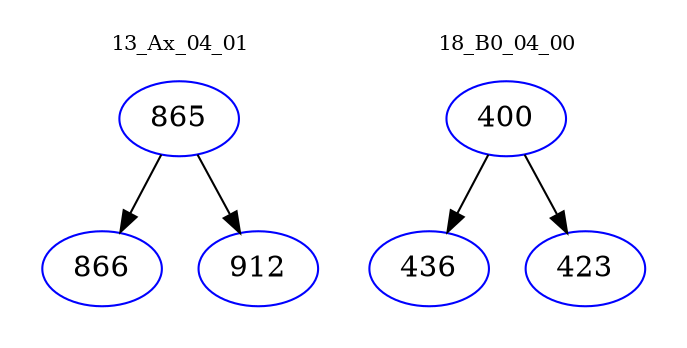 digraph{
subgraph cluster_0 {
color = white
label = "13_Ax_04_01";
fontsize=10;
T0_865 [label="865", color="blue"]
T0_865 -> T0_866 [color="black"]
T0_866 [label="866", color="blue"]
T0_865 -> T0_912 [color="black"]
T0_912 [label="912", color="blue"]
}
subgraph cluster_1 {
color = white
label = "18_B0_04_00";
fontsize=10;
T1_400 [label="400", color="blue"]
T1_400 -> T1_436 [color="black"]
T1_436 [label="436", color="blue"]
T1_400 -> T1_423 [color="black"]
T1_423 [label="423", color="blue"]
}
}
